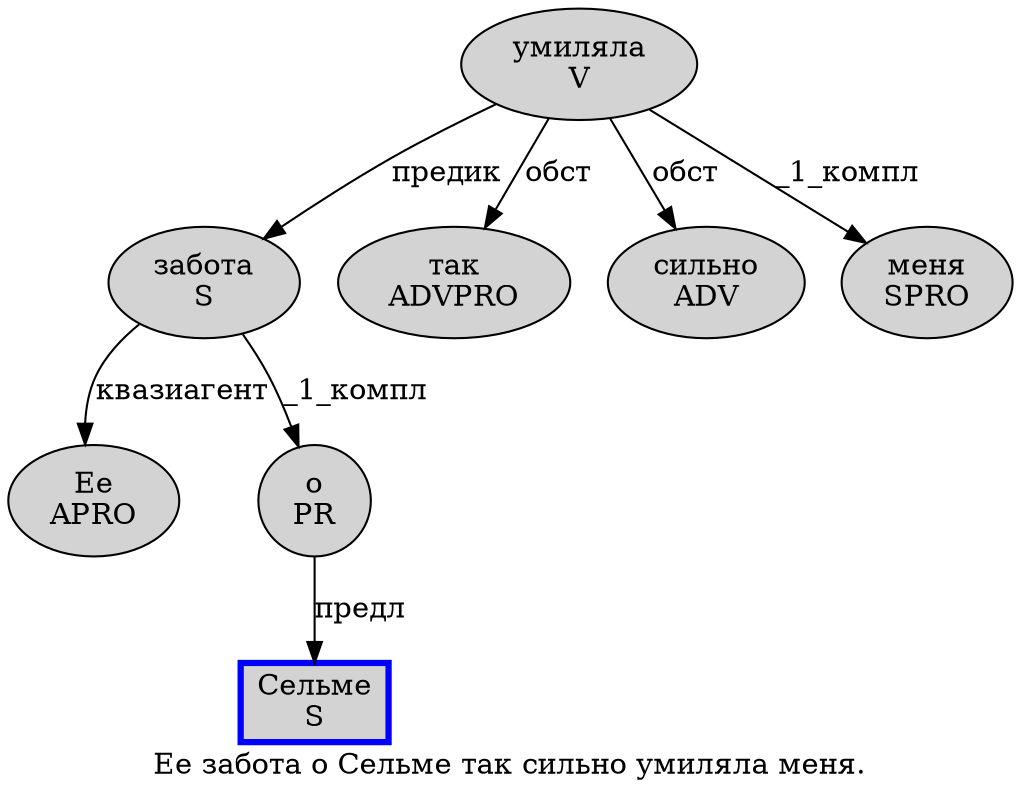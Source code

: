 digraph SENTENCE_558 {
	graph [label="Ее забота о Сельме так сильно умиляла меня."]
	node [style=filled]
		0 [label="Ее
APRO" color="" fillcolor=lightgray penwidth=1 shape=ellipse]
		1 [label="забота
S" color="" fillcolor=lightgray penwidth=1 shape=ellipse]
		2 [label="о
PR" color="" fillcolor=lightgray penwidth=1 shape=ellipse]
		3 [label="Сельме
S" color=blue fillcolor=lightgray penwidth=3 shape=box]
		4 [label="так
ADVPRO" color="" fillcolor=lightgray penwidth=1 shape=ellipse]
		5 [label="сильно
ADV" color="" fillcolor=lightgray penwidth=1 shape=ellipse]
		6 [label="умиляла
V" color="" fillcolor=lightgray penwidth=1 shape=ellipse]
		7 [label="меня
SPRO" color="" fillcolor=lightgray penwidth=1 shape=ellipse]
			1 -> 0 [label="квазиагент"]
			1 -> 2 [label="_1_компл"]
			6 -> 1 [label="предик"]
			6 -> 4 [label="обст"]
			6 -> 5 [label="обст"]
			6 -> 7 [label="_1_компл"]
			2 -> 3 [label="предл"]
}